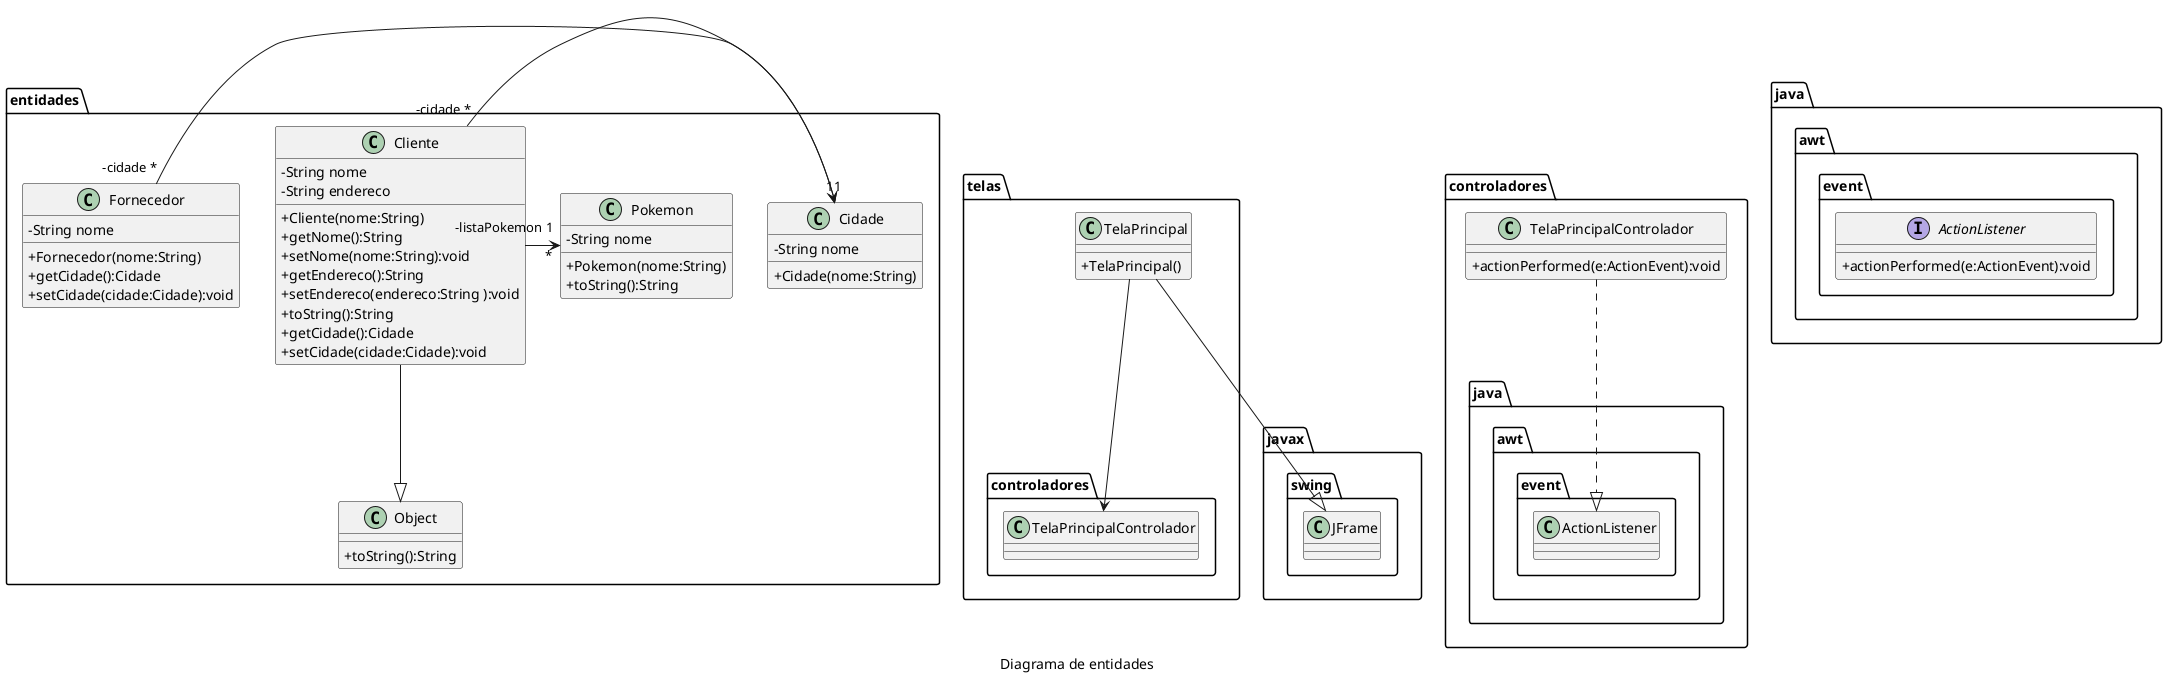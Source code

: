 @startuml
skinparam classAttributeIconSize 0
' left to right direction
caption Diagrama de entidades
namespace entidades {
    class Object{
        + toString():String
    }
    class Cliente {
        - String nome
        - String endereco
        + Cliente(nome:String)
        + getNome():String
        + setNome(nome:String):void
        + getEndereco():String
        + setEndereco(endereco:String ):void
        + toString():String
        + getCidade():Cidade
        + setCidade(cidade:Cidade):void
    }
    class Cidade {
        - String nome
        + Cidade(nome:String)
    }
    class Fornecedor {
        - String nome
        + Fornecedor(nome:String)
        + getCidade():Cidade
        + setCidade(cidade:Cidade):void
    }
    class Pokemon {
        - String nome
        + Pokemon(nome:String)
        + toString():String
    }

    Cliente --|> Object
    Cliente "-cidade *" -> "1" Cidade
    Cliente "-listaPokemon 1" -> "*" Pokemon
    Fornecedor "-cidade *" -> "1" Cidade
}
namespace javax.swing {
    class JFrame {
    }
}
namespace telas {
    
    class TelaPrincipal {
        + TelaPrincipal()   
    }
    TelaPrincipal --|> javax.swing.JFrame
    TelaPrincipal --> controladores.TelaPrincipalControlador
}
namespace controladores {
    class TelaPrincipalControlador{
        + actionPerformed(e:ActionEvent):void
    }
    TelaPrincipalControlador ..|> java.awt.event.ActionListener
}
namespace java.awt.event {
    interface ActionListener{
        + actionPerformed(e:ActionEvent):void
    }
}
@enduml
